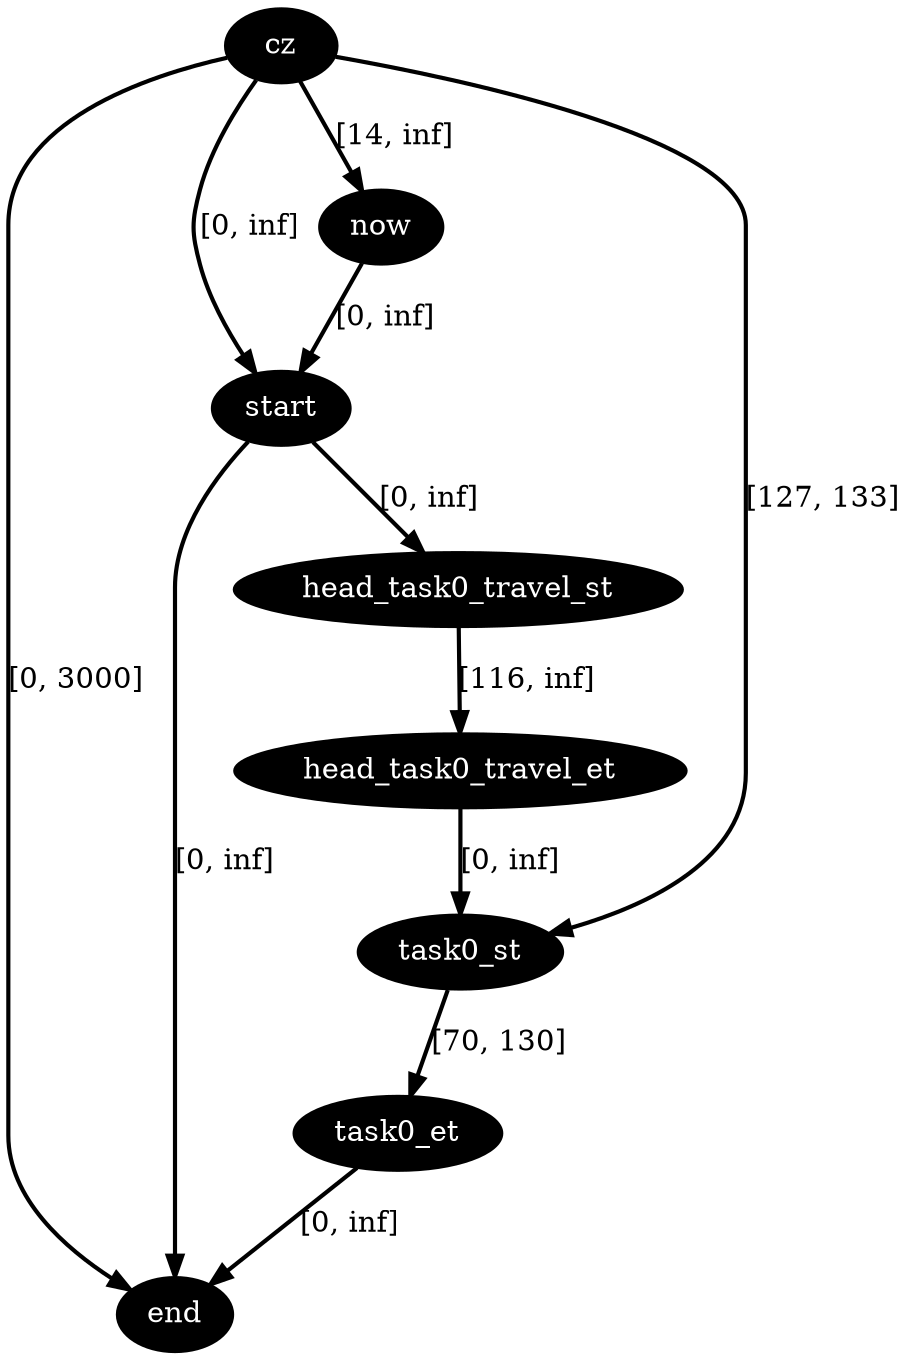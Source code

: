 digraph plan {
0[label="cz",style=filled,fillcolor=black,fontcolor=white];
1[label="start",style=filled,fillcolor=black,fontcolor=white];
2[label="now",style=filled,fillcolor=black,fontcolor=white];
3[label="end",style=filled,fillcolor=black,fontcolor=white];
7[label="head_task0_travel_st",style=filled,fillcolor=black,fontcolor=white];
8[label="head_task0_travel_et",style=filled,fillcolor=black,fontcolor=white];
9[label="task0_st",style=filled,fillcolor=black,fontcolor=white];
10[label="task0_et",style=filled,fillcolor=black,fontcolor=white];
"0"->"1"[label="[0, inf]",penwidth=2,color=black];
"0"->"3"[label="[0, 3000]",penwidth=2,color=black];
"7"->"8"[label="[116, inf]",penwidth=2,color=black];
"1"->"7"[label="[0, inf]",penwidth=2,color=black];
"0"->"2"[label="[14, inf]",penwidth=2,color=black];
"2"->"1"[label="[0, inf]",penwidth=2,color=black];
"1"->"3"[label="[0, inf]",penwidth=2,color=black];
"10"->"3"[label="[0, inf]",penwidth=2,color=black];
"0"->"9"[label="[127, 133]",penwidth=2,color=black];
"9"->"10"[label="[70, 130]",penwidth=2,color=black];
"8"->"9"[label="[0, inf]",penwidth=2,color=black];
}
